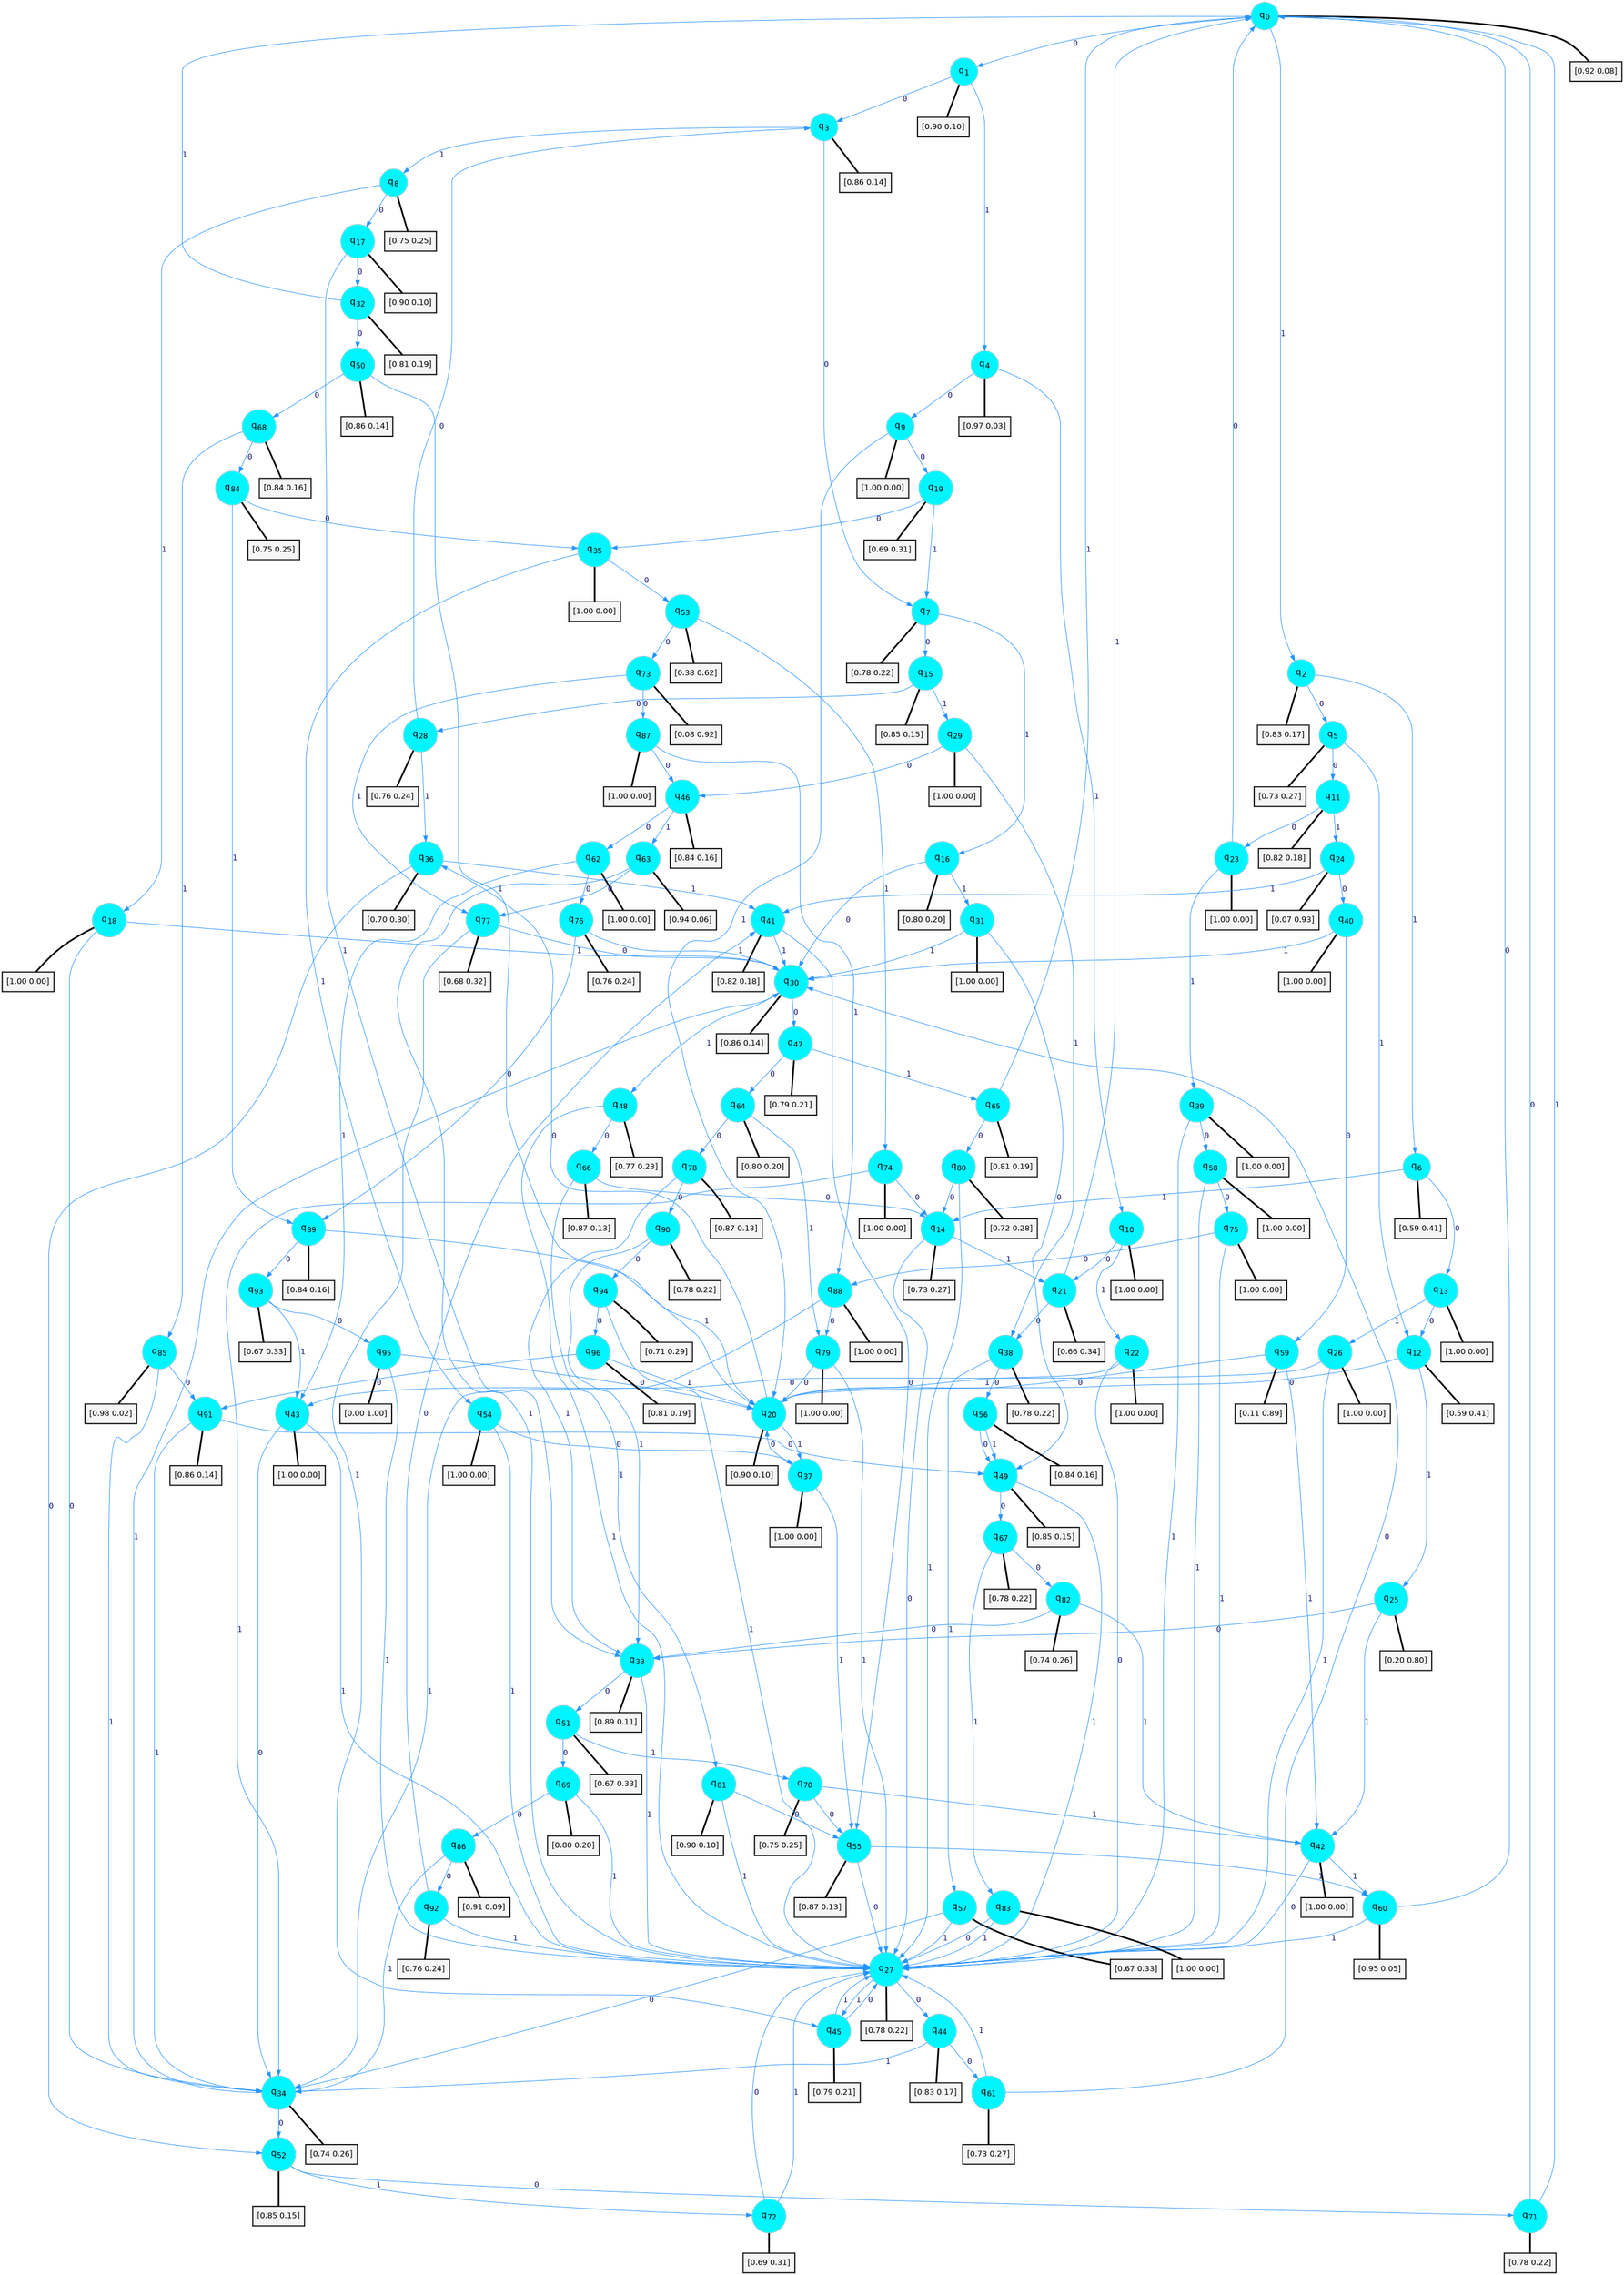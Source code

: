digraph G {
graph [
bgcolor=transparent, dpi=300, rankdir=TD, size="40,25"];
node [
color=gray, fillcolor=turquoise1, fontcolor=black, fontname=Helvetica, fontsize=16, fontweight=bold, shape=circle, style=filled];
edge [
arrowsize=1, color=dodgerblue1, fontcolor=midnightblue, fontname=courier, fontweight=bold, penwidth=1, style=solid, weight=20];
0[label=<q<SUB>0</SUB>>];
1[label=<q<SUB>1</SUB>>];
2[label=<q<SUB>2</SUB>>];
3[label=<q<SUB>3</SUB>>];
4[label=<q<SUB>4</SUB>>];
5[label=<q<SUB>5</SUB>>];
6[label=<q<SUB>6</SUB>>];
7[label=<q<SUB>7</SUB>>];
8[label=<q<SUB>8</SUB>>];
9[label=<q<SUB>9</SUB>>];
10[label=<q<SUB>10</SUB>>];
11[label=<q<SUB>11</SUB>>];
12[label=<q<SUB>12</SUB>>];
13[label=<q<SUB>13</SUB>>];
14[label=<q<SUB>14</SUB>>];
15[label=<q<SUB>15</SUB>>];
16[label=<q<SUB>16</SUB>>];
17[label=<q<SUB>17</SUB>>];
18[label=<q<SUB>18</SUB>>];
19[label=<q<SUB>19</SUB>>];
20[label=<q<SUB>20</SUB>>];
21[label=<q<SUB>21</SUB>>];
22[label=<q<SUB>22</SUB>>];
23[label=<q<SUB>23</SUB>>];
24[label=<q<SUB>24</SUB>>];
25[label=<q<SUB>25</SUB>>];
26[label=<q<SUB>26</SUB>>];
27[label=<q<SUB>27</SUB>>];
28[label=<q<SUB>28</SUB>>];
29[label=<q<SUB>29</SUB>>];
30[label=<q<SUB>30</SUB>>];
31[label=<q<SUB>31</SUB>>];
32[label=<q<SUB>32</SUB>>];
33[label=<q<SUB>33</SUB>>];
34[label=<q<SUB>34</SUB>>];
35[label=<q<SUB>35</SUB>>];
36[label=<q<SUB>36</SUB>>];
37[label=<q<SUB>37</SUB>>];
38[label=<q<SUB>38</SUB>>];
39[label=<q<SUB>39</SUB>>];
40[label=<q<SUB>40</SUB>>];
41[label=<q<SUB>41</SUB>>];
42[label=<q<SUB>42</SUB>>];
43[label=<q<SUB>43</SUB>>];
44[label=<q<SUB>44</SUB>>];
45[label=<q<SUB>45</SUB>>];
46[label=<q<SUB>46</SUB>>];
47[label=<q<SUB>47</SUB>>];
48[label=<q<SUB>48</SUB>>];
49[label=<q<SUB>49</SUB>>];
50[label=<q<SUB>50</SUB>>];
51[label=<q<SUB>51</SUB>>];
52[label=<q<SUB>52</SUB>>];
53[label=<q<SUB>53</SUB>>];
54[label=<q<SUB>54</SUB>>];
55[label=<q<SUB>55</SUB>>];
56[label=<q<SUB>56</SUB>>];
57[label=<q<SUB>57</SUB>>];
58[label=<q<SUB>58</SUB>>];
59[label=<q<SUB>59</SUB>>];
60[label=<q<SUB>60</SUB>>];
61[label=<q<SUB>61</SUB>>];
62[label=<q<SUB>62</SUB>>];
63[label=<q<SUB>63</SUB>>];
64[label=<q<SUB>64</SUB>>];
65[label=<q<SUB>65</SUB>>];
66[label=<q<SUB>66</SUB>>];
67[label=<q<SUB>67</SUB>>];
68[label=<q<SUB>68</SUB>>];
69[label=<q<SUB>69</SUB>>];
70[label=<q<SUB>70</SUB>>];
71[label=<q<SUB>71</SUB>>];
72[label=<q<SUB>72</SUB>>];
73[label=<q<SUB>73</SUB>>];
74[label=<q<SUB>74</SUB>>];
75[label=<q<SUB>75</SUB>>];
76[label=<q<SUB>76</SUB>>];
77[label=<q<SUB>77</SUB>>];
78[label=<q<SUB>78</SUB>>];
79[label=<q<SUB>79</SUB>>];
80[label=<q<SUB>80</SUB>>];
81[label=<q<SUB>81</SUB>>];
82[label=<q<SUB>82</SUB>>];
83[label=<q<SUB>83</SUB>>];
84[label=<q<SUB>84</SUB>>];
85[label=<q<SUB>85</SUB>>];
86[label=<q<SUB>86</SUB>>];
87[label=<q<SUB>87</SUB>>];
88[label=<q<SUB>88</SUB>>];
89[label=<q<SUB>89</SUB>>];
90[label=<q<SUB>90</SUB>>];
91[label=<q<SUB>91</SUB>>];
92[label=<q<SUB>92</SUB>>];
93[label=<q<SUB>93</SUB>>];
94[label=<q<SUB>94</SUB>>];
95[label=<q<SUB>95</SUB>>];
96[label=<q<SUB>96</SUB>>];
97[label="[0.92 0.08]", shape=box,fontcolor=black, fontname=Helvetica, fontsize=14, penwidth=2, fillcolor=whitesmoke,color=black];
98[label="[0.90 0.10]", shape=box,fontcolor=black, fontname=Helvetica, fontsize=14, penwidth=2, fillcolor=whitesmoke,color=black];
99[label="[0.83 0.17]", shape=box,fontcolor=black, fontname=Helvetica, fontsize=14, penwidth=2, fillcolor=whitesmoke,color=black];
100[label="[0.86 0.14]", shape=box,fontcolor=black, fontname=Helvetica, fontsize=14, penwidth=2, fillcolor=whitesmoke,color=black];
101[label="[0.97 0.03]", shape=box,fontcolor=black, fontname=Helvetica, fontsize=14, penwidth=2, fillcolor=whitesmoke,color=black];
102[label="[0.73 0.27]", shape=box,fontcolor=black, fontname=Helvetica, fontsize=14, penwidth=2, fillcolor=whitesmoke,color=black];
103[label="[0.59 0.41]", shape=box,fontcolor=black, fontname=Helvetica, fontsize=14, penwidth=2, fillcolor=whitesmoke,color=black];
104[label="[0.78 0.22]", shape=box,fontcolor=black, fontname=Helvetica, fontsize=14, penwidth=2, fillcolor=whitesmoke,color=black];
105[label="[0.75 0.25]", shape=box,fontcolor=black, fontname=Helvetica, fontsize=14, penwidth=2, fillcolor=whitesmoke,color=black];
106[label="[1.00 0.00]", shape=box,fontcolor=black, fontname=Helvetica, fontsize=14, penwidth=2, fillcolor=whitesmoke,color=black];
107[label="[1.00 0.00]", shape=box,fontcolor=black, fontname=Helvetica, fontsize=14, penwidth=2, fillcolor=whitesmoke,color=black];
108[label="[0.82 0.18]", shape=box,fontcolor=black, fontname=Helvetica, fontsize=14, penwidth=2, fillcolor=whitesmoke,color=black];
109[label="[0.59 0.41]", shape=box,fontcolor=black, fontname=Helvetica, fontsize=14, penwidth=2, fillcolor=whitesmoke,color=black];
110[label="[1.00 0.00]", shape=box,fontcolor=black, fontname=Helvetica, fontsize=14, penwidth=2, fillcolor=whitesmoke,color=black];
111[label="[0.73 0.27]", shape=box,fontcolor=black, fontname=Helvetica, fontsize=14, penwidth=2, fillcolor=whitesmoke,color=black];
112[label="[0.85 0.15]", shape=box,fontcolor=black, fontname=Helvetica, fontsize=14, penwidth=2, fillcolor=whitesmoke,color=black];
113[label="[0.80 0.20]", shape=box,fontcolor=black, fontname=Helvetica, fontsize=14, penwidth=2, fillcolor=whitesmoke,color=black];
114[label="[0.90 0.10]", shape=box,fontcolor=black, fontname=Helvetica, fontsize=14, penwidth=2, fillcolor=whitesmoke,color=black];
115[label="[1.00 0.00]", shape=box,fontcolor=black, fontname=Helvetica, fontsize=14, penwidth=2, fillcolor=whitesmoke,color=black];
116[label="[0.69 0.31]", shape=box,fontcolor=black, fontname=Helvetica, fontsize=14, penwidth=2, fillcolor=whitesmoke,color=black];
117[label="[0.90 0.10]", shape=box,fontcolor=black, fontname=Helvetica, fontsize=14, penwidth=2, fillcolor=whitesmoke,color=black];
118[label="[0.66 0.34]", shape=box,fontcolor=black, fontname=Helvetica, fontsize=14, penwidth=2, fillcolor=whitesmoke,color=black];
119[label="[1.00 0.00]", shape=box,fontcolor=black, fontname=Helvetica, fontsize=14, penwidth=2, fillcolor=whitesmoke,color=black];
120[label="[1.00 0.00]", shape=box,fontcolor=black, fontname=Helvetica, fontsize=14, penwidth=2, fillcolor=whitesmoke,color=black];
121[label="[0.07 0.93]", shape=box,fontcolor=black, fontname=Helvetica, fontsize=14, penwidth=2, fillcolor=whitesmoke,color=black];
122[label="[0.20 0.80]", shape=box,fontcolor=black, fontname=Helvetica, fontsize=14, penwidth=2, fillcolor=whitesmoke,color=black];
123[label="[1.00 0.00]", shape=box,fontcolor=black, fontname=Helvetica, fontsize=14, penwidth=2, fillcolor=whitesmoke,color=black];
124[label="[0.78 0.22]", shape=box,fontcolor=black, fontname=Helvetica, fontsize=14, penwidth=2, fillcolor=whitesmoke,color=black];
125[label="[0.76 0.24]", shape=box,fontcolor=black, fontname=Helvetica, fontsize=14, penwidth=2, fillcolor=whitesmoke,color=black];
126[label="[1.00 0.00]", shape=box,fontcolor=black, fontname=Helvetica, fontsize=14, penwidth=2, fillcolor=whitesmoke,color=black];
127[label="[0.86 0.14]", shape=box,fontcolor=black, fontname=Helvetica, fontsize=14, penwidth=2, fillcolor=whitesmoke,color=black];
128[label="[1.00 0.00]", shape=box,fontcolor=black, fontname=Helvetica, fontsize=14, penwidth=2, fillcolor=whitesmoke,color=black];
129[label="[0.81 0.19]", shape=box,fontcolor=black, fontname=Helvetica, fontsize=14, penwidth=2, fillcolor=whitesmoke,color=black];
130[label="[0.89 0.11]", shape=box,fontcolor=black, fontname=Helvetica, fontsize=14, penwidth=2, fillcolor=whitesmoke,color=black];
131[label="[0.74 0.26]", shape=box,fontcolor=black, fontname=Helvetica, fontsize=14, penwidth=2, fillcolor=whitesmoke,color=black];
132[label="[1.00 0.00]", shape=box,fontcolor=black, fontname=Helvetica, fontsize=14, penwidth=2, fillcolor=whitesmoke,color=black];
133[label="[0.70 0.30]", shape=box,fontcolor=black, fontname=Helvetica, fontsize=14, penwidth=2, fillcolor=whitesmoke,color=black];
134[label="[1.00 0.00]", shape=box,fontcolor=black, fontname=Helvetica, fontsize=14, penwidth=2, fillcolor=whitesmoke,color=black];
135[label="[0.78 0.22]", shape=box,fontcolor=black, fontname=Helvetica, fontsize=14, penwidth=2, fillcolor=whitesmoke,color=black];
136[label="[1.00 0.00]", shape=box,fontcolor=black, fontname=Helvetica, fontsize=14, penwidth=2, fillcolor=whitesmoke,color=black];
137[label="[1.00 0.00]", shape=box,fontcolor=black, fontname=Helvetica, fontsize=14, penwidth=2, fillcolor=whitesmoke,color=black];
138[label="[0.82 0.18]", shape=box,fontcolor=black, fontname=Helvetica, fontsize=14, penwidth=2, fillcolor=whitesmoke,color=black];
139[label="[1.00 0.00]", shape=box,fontcolor=black, fontname=Helvetica, fontsize=14, penwidth=2, fillcolor=whitesmoke,color=black];
140[label="[1.00 0.00]", shape=box,fontcolor=black, fontname=Helvetica, fontsize=14, penwidth=2, fillcolor=whitesmoke,color=black];
141[label="[0.83 0.17]", shape=box,fontcolor=black, fontname=Helvetica, fontsize=14, penwidth=2, fillcolor=whitesmoke,color=black];
142[label="[0.79 0.21]", shape=box,fontcolor=black, fontname=Helvetica, fontsize=14, penwidth=2, fillcolor=whitesmoke,color=black];
143[label="[0.84 0.16]", shape=box,fontcolor=black, fontname=Helvetica, fontsize=14, penwidth=2, fillcolor=whitesmoke,color=black];
144[label="[0.79 0.21]", shape=box,fontcolor=black, fontname=Helvetica, fontsize=14, penwidth=2, fillcolor=whitesmoke,color=black];
145[label="[0.77 0.23]", shape=box,fontcolor=black, fontname=Helvetica, fontsize=14, penwidth=2, fillcolor=whitesmoke,color=black];
146[label="[0.85 0.15]", shape=box,fontcolor=black, fontname=Helvetica, fontsize=14, penwidth=2, fillcolor=whitesmoke,color=black];
147[label="[0.86 0.14]", shape=box,fontcolor=black, fontname=Helvetica, fontsize=14, penwidth=2, fillcolor=whitesmoke,color=black];
148[label="[0.67 0.33]", shape=box,fontcolor=black, fontname=Helvetica, fontsize=14, penwidth=2, fillcolor=whitesmoke,color=black];
149[label="[0.85 0.15]", shape=box,fontcolor=black, fontname=Helvetica, fontsize=14, penwidth=2, fillcolor=whitesmoke,color=black];
150[label="[0.38 0.62]", shape=box,fontcolor=black, fontname=Helvetica, fontsize=14, penwidth=2, fillcolor=whitesmoke,color=black];
151[label="[1.00 0.00]", shape=box,fontcolor=black, fontname=Helvetica, fontsize=14, penwidth=2, fillcolor=whitesmoke,color=black];
152[label="[0.87 0.13]", shape=box,fontcolor=black, fontname=Helvetica, fontsize=14, penwidth=2, fillcolor=whitesmoke,color=black];
153[label="[0.84 0.16]", shape=box,fontcolor=black, fontname=Helvetica, fontsize=14, penwidth=2, fillcolor=whitesmoke,color=black];
154[label="[0.67 0.33]", shape=box,fontcolor=black, fontname=Helvetica, fontsize=14, penwidth=2, fillcolor=whitesmoke,color=black];
155[label="[1.00 0.00]", shape=box,fontcolor=black, fontname=Helvetica, fontsize=14, penwidth=2, fillcolor=whitesmoke,color=black];
156[label="[0.11 0.89]", shape=box,fontcolor=black, fontname=Helvetica, fontsize=14, penwidth=2, fillcolor=whitesmoke,color=black];
157[label="[0.95 0.05]", shape=box,fontcolor=black, fontname=Helvetica, fontsize=14, penwidth=2, fillcolor=whitesmoke,color=black];
158[label="[0.73 0.27]", shape=box,fontcolor=black, fontname=Helvetica, fontsize=14, penwidth=2, fillcolor=whitesmoke,color=black];
159[label="[1.00 0.00]", shape=box,fontcolor=black, fontname=Helvetica, fontsize=14, penwidth=2, fillcolor=whitesmoke,color=black];
160[label="[0.94 0.06]", shape=box,fontcolor=black, fontname=Helvetica, fontsize=14, penwidth=2, fillcolor=whitesmoke,color=black];
161[label="[0.80 0.20]", shape=box,fontcolor=black, fontname=Helvetica, fontsize=14, penwidth=2, fillcolor=whitesmoke,color=black];
162[label="[0.81 0.19]", shape=box,fontcolor=black, fontname=Helvetica, fontsize=14, penwidth=2, fillcolor=whitesmoke,color=black];
163[label="[0.87 0.13]", shape=box,fontcolor=black, fontname=Helvetica, fontsize=14, penwidth=2, fillcolor=whitesmoke,color=black];
164[label="[0.78 0.22]", shape=box,fontcolor=black, fontname=Helvetica, fontsize=14, penwidth=2, fillcolor=whitesmoke,color=black];
165[label="[0.84 0.16]", shape=box,fontcolor=black, fontname=Helvetica, fontsize=14, penwidth=2, fillcolor=whitesmoke,color=black];
166[label="[0.80 0.20]", shape=box,fontcolor=black, fontname=Helvetica, fontsize=14, penwidth=2, fillcolor=whitesmoke,color=black];
167[label="[0.75 0.25]", shape=box,fontcolor=black, fontname=Helvetica, fontsize=14, penwidth=2, fillcolor=whitesmoke,color=black];
168[label="[0.78 0.22]", shape=box,fontcolor=black, fontname=Helvetica, fontsize=14, penwidth=2, fillcolor=whitesmoke,color=black];
169[label="[0.69 0.31]", shape=box,fontcolor=black, fontname=Helvetica, fontsize=14, penwidth=2, fillcolor=whitesmoke,color=black];
170[label="[0.08 0.92]", shape=box,fontcolor=black, fontname=Helvetica, fontsize=14, penwidth=2, fillcolor=whitesmoke,color=black];
171[label="[1.00 0.00]", shape=box,fontcolor=black, fontname=Helvetica, fontsize=14, penwidth=2, fillcolor=whitesmoke,color=black];
172[label="[1.00 0.00]", shape=box,fontcolor=black, fontname=Helvetica, fontsize=14, penwidth=2, fillcolor=whitesmoke,color=black];
173[label="[0.76 0.24]", shape=box,fontcolor=black, fontname=Helvetica, fontsize=14, penwidth=2, fillcolor=whitesmoke,color=black];
174[label="[0.68 0.32]", shape=box,fontcolor=black, fontname=Helvetica, fontsize=14, penwidth=2, fillcolor=whitesmoke,color=black];
175[label="[0.87 0.13]", shape=box,fontcolor=black, fontname=Helvetica, fontsize=14, penwidth=2, fillcolor=whitesmoke,color=black];
176[label="[1.00 0.00]", shape=box,fontcolor=black, fontname=Helvetica, fontsize=14, penwidth=2, fillcolor=whitesmoke,color=black];
177[label="[0.72 0.28]", shape=box,fontcolor=black, fontname=Helvetica, fontsize=14, penwidth=2, fillcolor=whitesmoke,color=black];
178[label="[0.90 0.10]", shape=box,fontcolor=black, fontname=Helvetica, fontsize=14, penwidth=2, fillcolor=whitesmoke,color=black];
179[label="[0.74 0.26]", shape=box,fontcolor=black, fontname=Helvetica, fontsize=14, penwidth=2, fillcolor=whitesmoke,color=black];
180[label="[1.00 0.00]", shape=box,fontcolor=black, fontname=Helvetica, fontsize=14, penwidth=2, fillcolor=whitesmoke,color=black];
181[label="[0.75 0.25]", shape=box,fontcolor=black, fontname=Helvetica, fontsize=14, penwidth=2, fillcolor=whitesmoke,color=black];
182[label="[0.98 0.02]", shape=box,fontcolor=black, fontname=Helvetica, fontsize=14, penwidth=2, fillcolor=whitesmoke,color=black];
183[label="[0.91 0.09]", shape=box,fontcolor=black, fontname=Helvetica, fontsize=14, penwidth=2, fillcolor=whitesmoke,color=black];
184[label="[1.00 0.00]", shape=box,fontcolor=black, fontname=Helvetica, fontsize=14, penwidth=2, fillcolor=whitesmoke,color=black];
185[label="[1.00 0.00]", shape=box,fontcolor=black, fontname=Helvetica, fontsize=14, penwidth=2, fillcolor=whitesmoke,color=black];
186[label="[0.84 0.16]", shape=box,fontcolor=black, fontname=Helvetica, fontsize=14, penwidth=2, fillcolor=whitesmoke,color=black];
187[label="[0.78 0.22]", shape=box,fontcolor=black, fontname=Helvetica, fontsize=14, penwidth=2, fillcolor=whitesmoke,color=black];
188[label="[0.86 0.14]", shape=box,fontcolor=black, fontname=Helvetica, fontsize=14, penwidth=2, fillcolor=whitesmoke,color=black];
189[label="[0.76 0.24]", shape=box,fontcolor=black, fontname=Helvetica, fontsize=14, penwidth=2, fillcolor=whitesmoke,color=black];
190[label="[0.67 0.33]", shape=box,fontcolor=black, fontname=Helvetica, fontsize=14, penwidth=2, fillcolor=whitesmoke,color=black];
191[label="[0.71 0.29]", shape=box,fontcolor=black, fontname=Helvetica, fontsize=14, penwidth=2, fillcolor=whitesmoke,color=black];
192[label="[0.00 1.00]", shape=box,fontcolor=black, fontname=Helvetica, fontsize=14, penwidth=2, fillcolor=whitesmoke,color=black];
193[label="[0.81 0.19]", shape=box,fontcolor=black, fontname=Helvetica, fontsize=14, penwidth=2, fillcolor=whitesmoke,color=black];
0->1 [label=0];
0->2 [label=1];
0->97 [arrowhead=none, penwidth=3,color=black];
1->3 [label=0];
1->4 [label=1];
1->98 [arrowhead=none, penwidth=3,color=black];
2->5 [label=0];
2->6 [label=1];
2->99 [arrowhead=none, penwidth=3,color=black];
3->7 [label=0];
3->8 [label=1];
3->100 [arrowhead=none, penwidth=3,color=black];
4->9 [label=0];
4->10 [label=1];
4->101 [arrowhead=none, penwidth=3,color=black];
5->11 [label=0];
5->12 [label=1];
5->102 [arrowhead=none, penwidth=3,color=black];
6->13 [label=0];
6->14 [label=1];
6->103 [arrowhead=none, penwidth=3,color=black];
7->15 [label=0];
7->16 [label=1];
7->104 [arrowhead=none, penwidth=3,color=black];
8->17 [label=0];
8->18 [label=1];
8->105 [arrowhead=none, penwidth=3,color=black];
9->19 [label=0];
9->20 [label=1];
9->106 [arrowhead=none, penwidth=3,color=black];
10->21 [label=0];
10->22 [label=1];
10->107 [arrowhead=none, penwidth=3,color=black];
11->23 [label=0];
11->24 [label=1];
11->108 [arrowhead=none, penwidth=3,color=black];
12->20 [label=0];
12->25 [label=1];
12->109 [arrowhead=none, penwidth=3,color=black];
13->12 [label=0];
13->26 [label=1];
13->110 [arrowhead=none, penwidth=3,color=black];
14->27 [label=0];
14->21 [label=1];
14->111 [arrowhead=none, penwidth=3,color=black];
15->28 [label=0];
15->29 [label=1];
15->112 [arrowhead=none, penwidth=3,color=black];
16->30 [label=0];
16->31 [label=1];
16->113 [arrowhead=none, penwidth=3,color=black];
17->32 [label=0];
17->33 [label=1];
17->114 [arrowhead=none, penwidth=3,color=black];
18->34 [label=0];
18->30 [label=1];
18->115 [arrowhead=none, penwidth=3,color=black];
19->35 [label=0];
19->7 [label=1];
19->116 [arrowhead=none, penwidth=3,color=black];
20->36 [label=0];
20->37 [label=1];
20->117 [arrowhead=none, penwidth=3,color=black];
21->38 [label=0];
21->0 [label=1];
21->118 [arrowhead=none, penwidth=3,color=black];
22->27 [label=0];
22->20 [label=1];
22->119 [arrowhead=none, penwidth=3,color=black];
23->0 [label=0];
23->39 [label=1];
23->120 [arrowhead=none, penwidth=3,color=black];
24->40 [label=0];
24->41 [label=1];
24->121 [arrowhead=none, penwidth=3,color=black];
25->33 [label=0];
25->42 [label=1];
25->122 [arrowhead=none, penwidth=3,color=black];
26->43 [label=0];
26->27 [label=1];
26->123 [arrowhead=none, penwidth=3,color=black];
27->44 [label=0];
27->45 [label=1];
27->124 [arrowhead=none, penwidth=3,color=black];
28->3 [label=0];
28->36 [label=1];
28->125 [arrowhead=none, penwidth=3,color=black];
29->46 [label=0];
29->38 [label=1];
29->126 [arrowhead=none, penwidth=3,color=black];
30->47 [label=0];
30->48 [label=1];
30->127 [arrowhead=none, penwidth=3,color=black];
31->49 [label=0];
31->30 [label=1];
31->128 [arrowhead=none, penwidth=3,color=black];
32->50 [label=0];
32->0 [label=1];
32->129 [arrowhead=none, penwidth=3,color=black];
33->51 [label=0];
33->27 [label=1];
33->130 [arrowhead=none, penwidth=3,color=black];
34->52 [label=0];
34->30 [label=1];
34->131 [arrowhead=none, penwidth=3,color=black];
35->53 [label=0];
35->54 [label=1];
35->132 [arrowhead=none, penwidth=3,color=black];
36->52 [label=0];
36->41 [label=1];
36->133 [arrowhead=none, penwidth=3,color=black];
37->20 [label=0];
37->55 [label=1];
37->134 [arrowhead=none, penwidth=3,color=black];
38->56 [label=0];
38->57 [label=1];
38->135 [arrowhead=none, penwidth=3,color=black];
39->58 [label=0];
39->27 [label=1];
39->136 [arrowhead=none, penwidth=3,color=black];
40->59 [label=0];
40->30 [label=1];
40->137 [arrowhead=none, penwidth=3,color=black];
41->55 [label=0];
41->30 [label=1];
41->138 [arrowhead=none, penwidth=3,color=black];
42->27 [label=0];
42->60 [label=1];
42->139 [arrowhead=none, penwidth=3,color=black];
43->34 [label=0];
43->27 [label=1];
43->140 [arrowhead=none, penwidth=3,color=black];
44->61 [label=0];
44->34 [label=1];
44->141 [arrowhead=none, penwidth=3,color=black];
45->27 [label=0];
45->27 [label=1];
45->142 [arrowhead=none, penwidth=3,color=black];
46->62 [label=0];
46->63 [label=1];
46->143 [arrowhead=none, penwidth=3,color=black];
47->64 [label=0];
47->65 [label=1];
47->144 [arrowhead=none, penwidth=3,color=black];
48->66 [label=0];
48->27 [label=1];
48->145 [arrowhead=none, penwidth=3,color=black];
49->67 [label=0];
49->27 [label=1];
49->146 [arrowhead=none, penwidth=3,color=black];
50->68 [label=0];
50->20 [label=1];
50->147 [arrowhead=none, penwidth=3,color=black];
51->69 [label=0];
51->70 [label=1];
51->148 [arrowhead=none, penwidth=3,color=black];
52->71 [label=0];
52->72 [label=1];
52->149 [arrowhead=none, penwidth=3,color=black];
53->73 [label=0];
53->74 [label=1];
53->150 [arrowhead=none, penwidth=3,color=black];
54->37 [label=0];
54->27 [label=1];
54->151 [arrowhead=none, penwidth=3,color=black];
55->27 [label=0];
55->60 [label=1];
55->152 [arrowhead=none, penwidth=3,color=black];
56->49 [label=0];
56->49 [label=1];
56->153 [arrowhead=none, penwidth=3,color=black];
57->34 [label=0];
57->27 [label=1];
57->154 [arrowhead=none, penwidth=3,color=black];
58->75 [label=0];
58->27 [label=1];
58->155 [arrowhead=none, penwidth=3,color=black];
59->20 [label=0];
59->42 [label=1];
59->156 [arrowhead=none, penwidth=3,color=black];
60->0 [label=0];
60->27 [label=1];
60->157 [arrowhead=none, penwidth=3,color=black];
61->30 [label=0];
61->27 [label=1];
61->158 [arrowhead=none, penwidth=3,color=black];
62->76 [label=0];
62->43 [label=1];
62->159 [arrowhead=none, penwidth=3,color=black];
63->77 [label=0];
63->27 [label=1];
63->160 [arrowhead=none, penwidth=3,color=black];
64->78 [label=0];
64->79 [label=1];
64->161 [arrowhead=none, penwidth=3,color=black];
65->80 [label=0];
65->0 [label=1];
65->162 [arrowhead=none, penwidth=3,color=black];
66->14 [label=0];
66->81 [label=1];
66->163 [arrowhead=none, penwidth=3,color=black];
67->82 [label=0];
67->83 [label=1];
67->164 [arrowhead=none, penwidth=3,color=black];
68->84 [label=0];
68->85 [label=1];
68->165 [arrowhead=none, penwidth=3,color=black];
69->86 [label=0];
69->27 [label=1];
69->166 [arrowhead=none, penwidth=3,color=black];
70->55 [label=0];
70->42 [label=1];
70->167 [arrowhead=none, penwidth=3,color=black];
71->0 [label=0];
71->0 [label=1];
71->168 [arrowhead=none, penwidth=3,color=black];
72->27 [label=0];
72->27 [label=1];
72->169 [arrowhead=none, penwidth=3,color=black];
73->87 [label=0];
73->77 [label=1];
73->170 [arrowhead=none, penwidth=3,color=black];
74->14 [label=0];
74->34 [label=1];
74->171 [arrowhead=none, penwidth=3,color=black];
75->88 [label=0];
75->27 [label=1];
75->172 [arrowhead=none, penwidth=3,color=black];
76->89 [label=0];
76->30 [label=1];
76->173 [arrowhead=none, penwidth=3,color=black];
77->30 [label=0];
77->45 [label=1];
77->174 [arrowhead=none, penwidth=3,color=black];
78->90 [label=0];
78->33 [label=1];
78->175 [arrowhead=none, penwidth=3,color=black];
79->20 [label=0];
79->27 [label=1];
79->176 [arrowhead=none, penwidth=3,color=black];
80->14 [label=0];
80->27 [label=1];
80->177 [arrowhead=none, penwidth=3,color=black];
81->55 [label=0];
81->27 [label=1];
81->178 [arrowhead=none, penwidth=3,color=black];
82->33 [label=0];
82->42 [label=1];
82->179 [arrowhead=none, penwidth=3,color=black];
83->27 [label=0];
83->27 [label=1];
83->180 [arrowhead=none, penwidth=3,color=black];
84->35 [label=0];
84->89 [label=1];
84->181 [arrowhead=none, penwidth=3,color=black];
85->91 [label=0];
85->34 [label=1];
85->182 [arrowhead=none, penwidth=3,color=black];
86->92 [label=0];
86->34 [label=1];
86->183 [arrowhead=none, penwidth=3,color=black];
87->46 [label=0];
87->88 [label=1];
87->184 [arrowhead=none, penwidth=3,color=black];
88->79 [label=0];
88->34 [label=1];
88->185 [arrowhead=none, penwidth=3,color=black];
89->93 [label=0];
89->20 [label=1];
89->186 [arrowhead=none, penwidth=3,color=black];
90->94 [label=0];
90->33 [label=1];
90->187 [arrowhead=none, penwidth=3,color=black];
91->49 [label=0];
91->34 [label=1];
91->188 [arrowhead=none, penwidth=3,color=black];
92->41 [label=0];
92->27 [label=1];
92->189 [arrowhead=none, penwidth=3,color=black];
93->95 [label=0];
93->43 [label=1];
93->190 [arrowhead=none, penwidth=3,color=black];
94->96 [label=0];
94->27 [label=1];
94->191 [arrowhead=none, penwidth=3,color=black];
95->20 [label=0];
95->27 [label=1];
95->192 [arrowhead=none, penwidth=3,color=black];
96->91 [label=0];
96->20 [label=1];
96->193 [arrowhead=none, penwidth=3,color=black];
}

